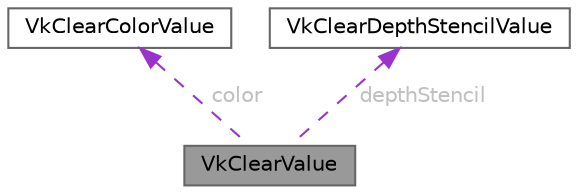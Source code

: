 digraph "VkClearValue"
{
 // LATEX_PDF_SIZE
  bgcolor="transparent";
  edge [fontname=Helvetica,fontsize=10,labelfontname=Helvetica,labelfontsize=10];
  node [fontname=Helvetica,fontsize=10,shape=box,height=0.2,width=0.4];
  Node1 [id="Node000001",label="VkClearValue",height=0.2,width=0.4,color="gray40", fillcolor="grey60", style="filled", fontcolor="black",tooltip=" "];
  Node2 -> Node1 [id="edge1_Node000001_Node000002",dir="back",color="darkorchid3",style="dashed",tooltip=" ",label=" color",fontcolor="grey" ];
  Node2 [id="Node000002",label="VkClearColorValue",height=0.2,width=0.4,color="gray40", fillcolor="white", style="filled",URL="$union_vk_clear_color_value.html",tooltip=" "];
  Node3 -> Node1 [id="edge2_Node000001_Node000003",dir="back",color="darkorchid3",style="dashed",tooltip=" ",label=" depthStencil",fontcolor="grey" ];
  Node3 [id="Node000003",label="VkClearDepthStencilValue",height=0.2,width=0.4,color="gray40", fillcolor="white", style="filled",URL="$struct_vk_clear_depth_stencil_value.html",tooltip=" "];
}
